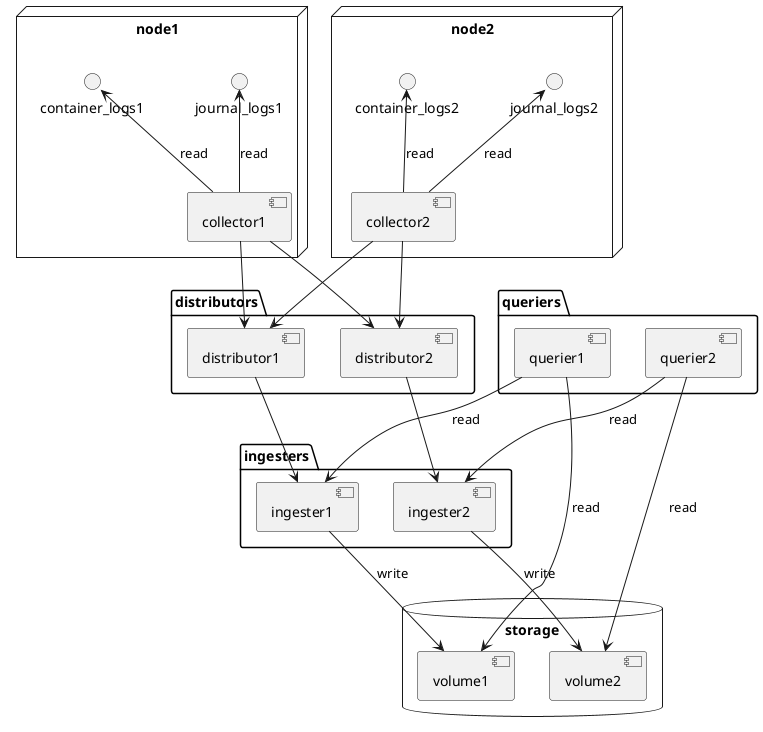 @startuml

node "node1" {
    journal_logs1 <-- [collector1] : read
    container_logs1 <-- [collector1] : read
}

node "node2" {
    journal_logs2 <-- [collector2] : read
    container_logs2 <-- [collector2] : read
}

package "distributors" {
    [distributor1]
    [distributor2] 
}

package "ingesters" {
    [ingester1]
    [ingester2]
}

database "storage" {
    [volume1]
    [volume2]
}

package "queriers" {
    [querier1]
    [querier2]
}

collector1 --> distributor1
collector1 --> distributor2
collector2 --> distributor1
collector2 --> distributor2

distributor1 --> ingester1
distributor2 --> ingester2

ingester1 --> volume1 : write
ingester2 --> volume2 : write

querier1 --> ingester1 : read
querier1 --> volume1 : read
querier2 --> ingester2 : read
querier2 --> volume2 : read

@enduml
